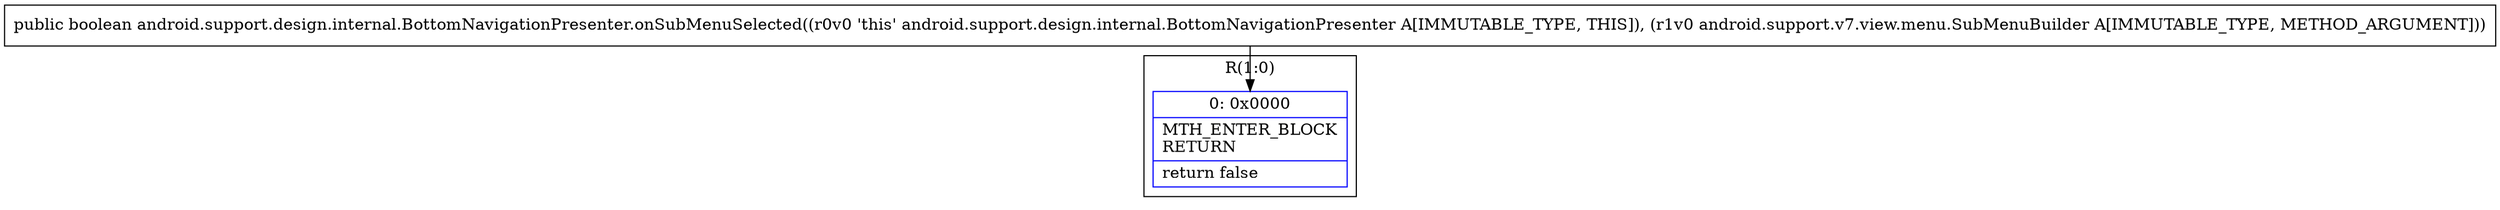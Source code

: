 digraph "CFG forandroid.support.design.internal.BottomNavigationPresenter.onSubMenuSelected(Landroid\/support\/v7\/view\/menu\/SubMenuBuilder;)Z" {
subgraph cluster_Region_920394380 {
label = "R(1:0)";
node [shape=record,color=blue];
Node_0 [shape=record,label="{0\:\ 0x0000|MTH_ENTER_BLOCK\lRETURN\l|return false\l}"];
}
MethodNode[shape=record,label="{public boolean android.support.design.internal.BottomNavigationPresenter.onSubMenuSelected((r0v0 'this' android.support.design.internal.BottomNavigationPresenter A[IMMUTABLE_TYPE, THIS]), (r1v0 android.support.v7.view.menu.SubMenuBuilder A[IMMUTABLE_TYPE, METHOD_ARGUMENT])) }"];
MethodNode -> Node_0;
}

